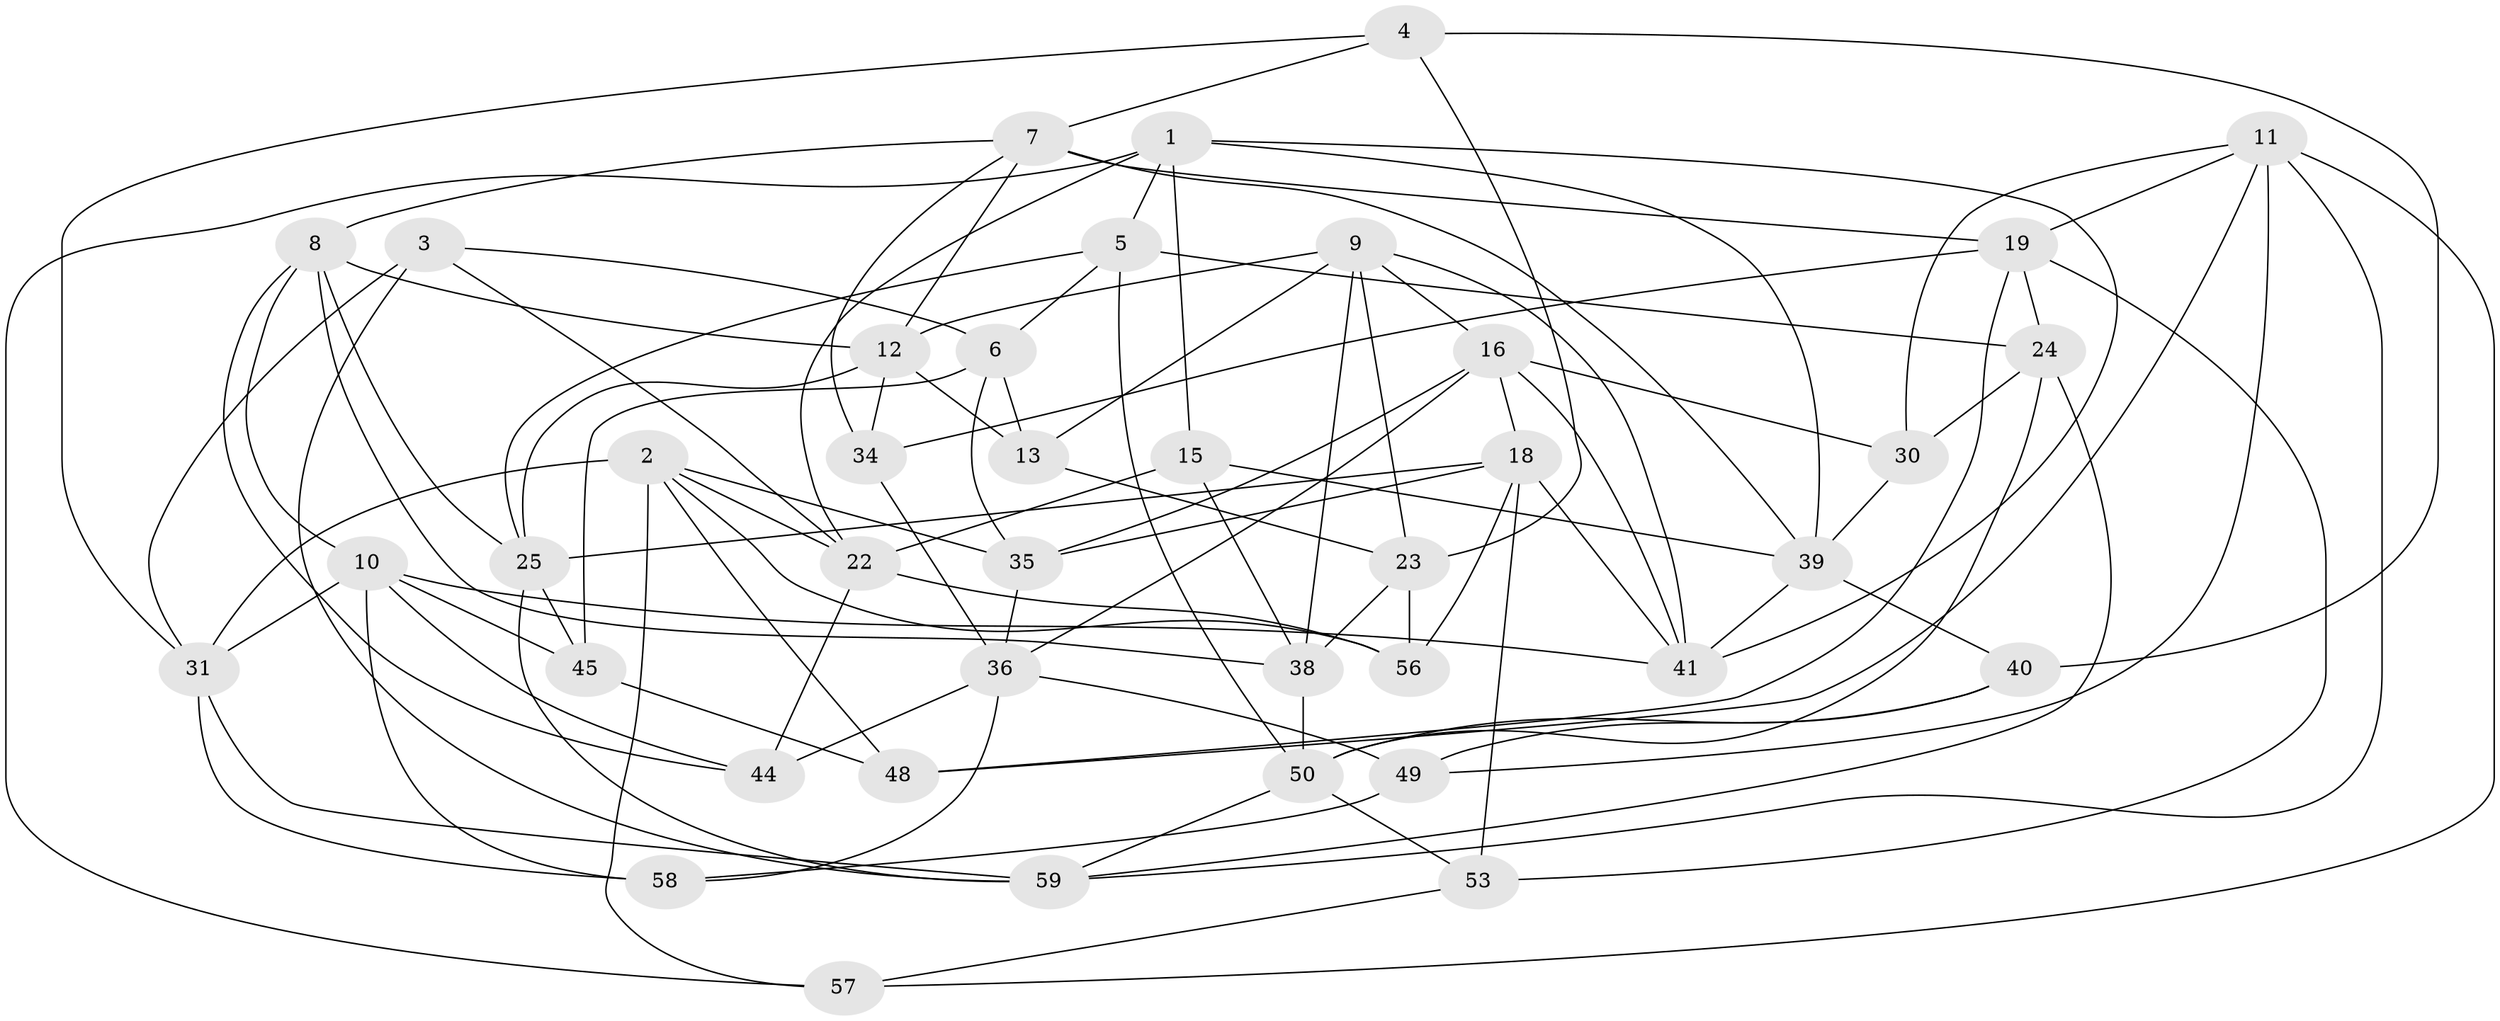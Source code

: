 // original degree distribution, {4: 1.0}
// Generated by graph-tools (version 1.1) at 2025/42/03/06/25 10:42:24]
// undirected, 40 vertices, 102 edges
graph export_dot {
graph [start="1"]
  node [color=gray90,style=filled];
  1 [super="+21"];
  2 [super="+29"];
  3;
  4;
  5 [super="+27"];
  6 [super="+64"];
  7 [super="+47"];
  8 [super="+14"];
  9 [super="+60"];
  10 [super="+33"];
  11 [super="+28"];
  12 [super="+17"];
  13;
  15;
  16 [super="+32"];
  18 [super="+37"];
  19 [super="+20"];
  22 [super="+26"];
  23 [super="+54"];
  24 [super="+55"];
  25 [super="+61"];
  30;
  31 [super="+51"];
  34;
  35 [super="+52"];
  36 [super="+62"];
  38 [super="+43"];
  39 [super="+46"];
  40;
  41 [super="+42"];
  44;
  45;
  48;
  49;
  50 [super="+63"];
  53;
  56;
  57;
  58;
  59 [super="+65"];
  1 -- 22;
  1 -- 5;
  1 -- 57;
  1 -- 39;
  1 -- 15;
  1 -- 41;
  2 -- 31;
  2 -- 22;
  2 -- 56;
  2 -- 48;
  2 -- 57;
  2 -- 35;
  3 -- 22;
  3 -- 31;
  3 -- 6;
  3 -- 59;
  4 -- 40;
  4 -- 31;
  4 -- 23;
  4 -- 7;
  5 -- 24 [weight=2];
  5 -- 6;
  5 -- 50;
  5 -- 25;
  6 -- 45;
  6 -- 13;
  6 -- 35 [weight=2];
  7 -- 34;
  7 -- 39;
  7 -- 12;
  7 -- 8;
  7 -- 19;
  8 -- 44;
  8 -- 25;
  8 -- 12;
  8 -- 10;
  8 -- 38;
  9 -- 13;
  9 -- 16;
  9 -- 23;
  9 -- 41;
  9 -- 38;
  9 -- 12;
  10 -- 41;
  10 -- 58;
  10 -- 44;
  10 -- 45;
  10 -- 31;
  11 -- 57;
  11 -- 48;
  11 -- 19;
  11 -- 49;
  11 -- 30;
  11 -- 59;
  12 -- 13;
  12 -- 34;
  12 -- 25;
  13 -- 23;
  15 -- 38;
  15 -- 22;
  15 -- 39;
  16 -- 18;
  16 -- 30;
  16 -- 35;
  16 -- 36;
  16 -- 41;
  18 -- 53;
  18 -- 56;
  18 -- 41;
  18 -- 35;
  18 -- 25;
  19 -- 53;
  19 -- 48;
  19 -- 34;
  19 -- 24;
  22 -- 56;
  22 -- 44;
  23 -- 38 [weight=2];
  23 -- 56;
  24 -- 50;
  24 -- 59;
  24 -- 30;
  25 -- 45;
  25 -- 59;
  30 -- 39;
  31 -- 58;
  31 -- 59;
  34 -- 36;
  35 -- 36;
  36 -- 49;
  36 -- 58;
  36 -- 44;
  38 -- 50;
  39 -- 40;
  39 -- 41;
  40 -- 50;
  40 -- 49;
  45 -- 48;
  49 -- 58;
  50 -- 53;
  50 -- 59;
  53 -- 57;
}
